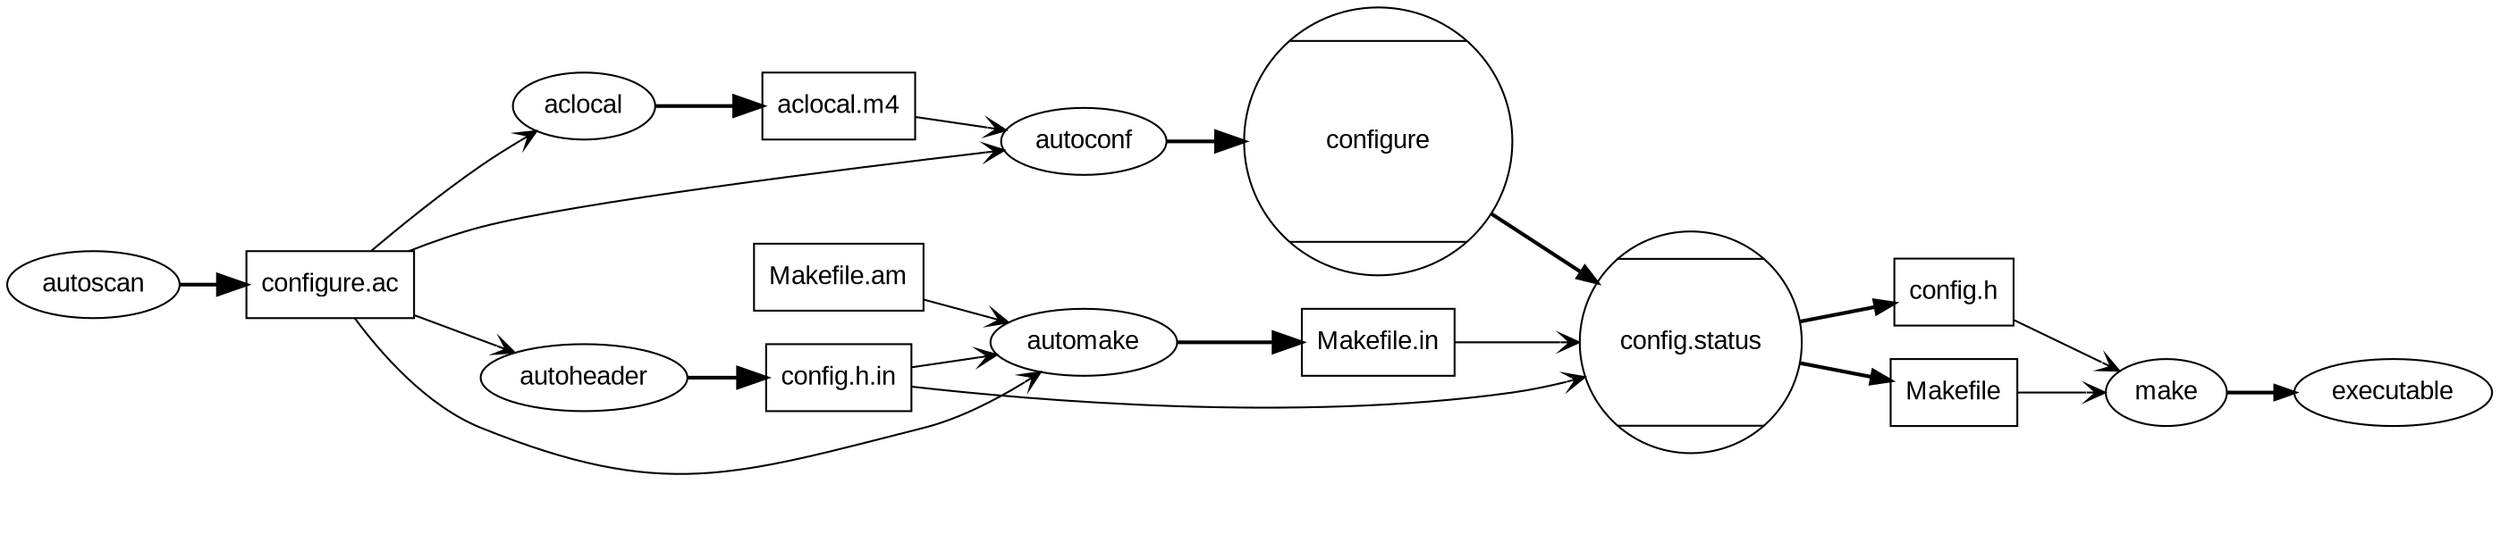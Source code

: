 digraph autotools {
	rankdir=LR;

	node [fontname="Liberation Sans"];
	edge [fontname="Liberation Sans"];
	ordering=out;
	"configure.ac" [shape=box];
	autoscan -> "configure.ac" [style=bold,arrowsize=1.5];
	"Makefile.am" [shape=box];
	ed [style=invis];
	ed -> "Makefile.am" [style=invis];
	"configure.ac" -> aclocal [arrowhead=open];
	"configure.ac" -> autoconf [arrowhead=open];
	"configure.ac" -> autoheader [arrowhead=open];
	"configure.ac" -> automake [arrowhead=open];
	"aclocal.m4" [shape=box];
	aclocal -> "aclocal.m4" [style=bold,arrowsize=1.5];
	"config.h.in" [shape=box];
	autoheader -> "config.h.in" [style=bold,arrowsize=1.5];
	"config.h.in" -> automake [arrowhead=open];
	"Makefile.am" -> automake [arrowhead=open];
	"Makefile.in" [shape=box];
	automake -> "Makefile.in" [style=bold,arrowsize=1.5];
	{rank=same; aclocal autoheader}
	{rank=same; "aclocal.m4" "config.h.in"}
	configure [shape=Mcircle,width=2,height=2];
	"aclocal.m4" -> autoconf [arrowhead=open];
	autoconf -> configure [style=bold,arrowsize=1.5];
	"config.h" [shape=box];
	Makefile [shape=box];
	{rank=same; "config.h" Makefile}
	"config.status" [shape=Mcircle];
	"config.h.in" -> "config.status" [arrowhead=open];
	"Makefile.in" -> "config.status" [arrowhead=open];
	dummy0 [style=invis];
	dummy1 [style=invis];
	configure -> "config.status" [style=bold];
	"config.status" -> dummy0 [style=invis];
	"config.status" -> "config.h" [style=bold];
	"config.status" -> Makefile [style=bold];
	"config.status" -> dummy1 [style=invis];
	"config.h" -> make [arrowhead=open];
	Makefile -> make [arrowhead=open];
	dummy1 -> make [style=invis];
	make -> "executable" [style=bold];
}